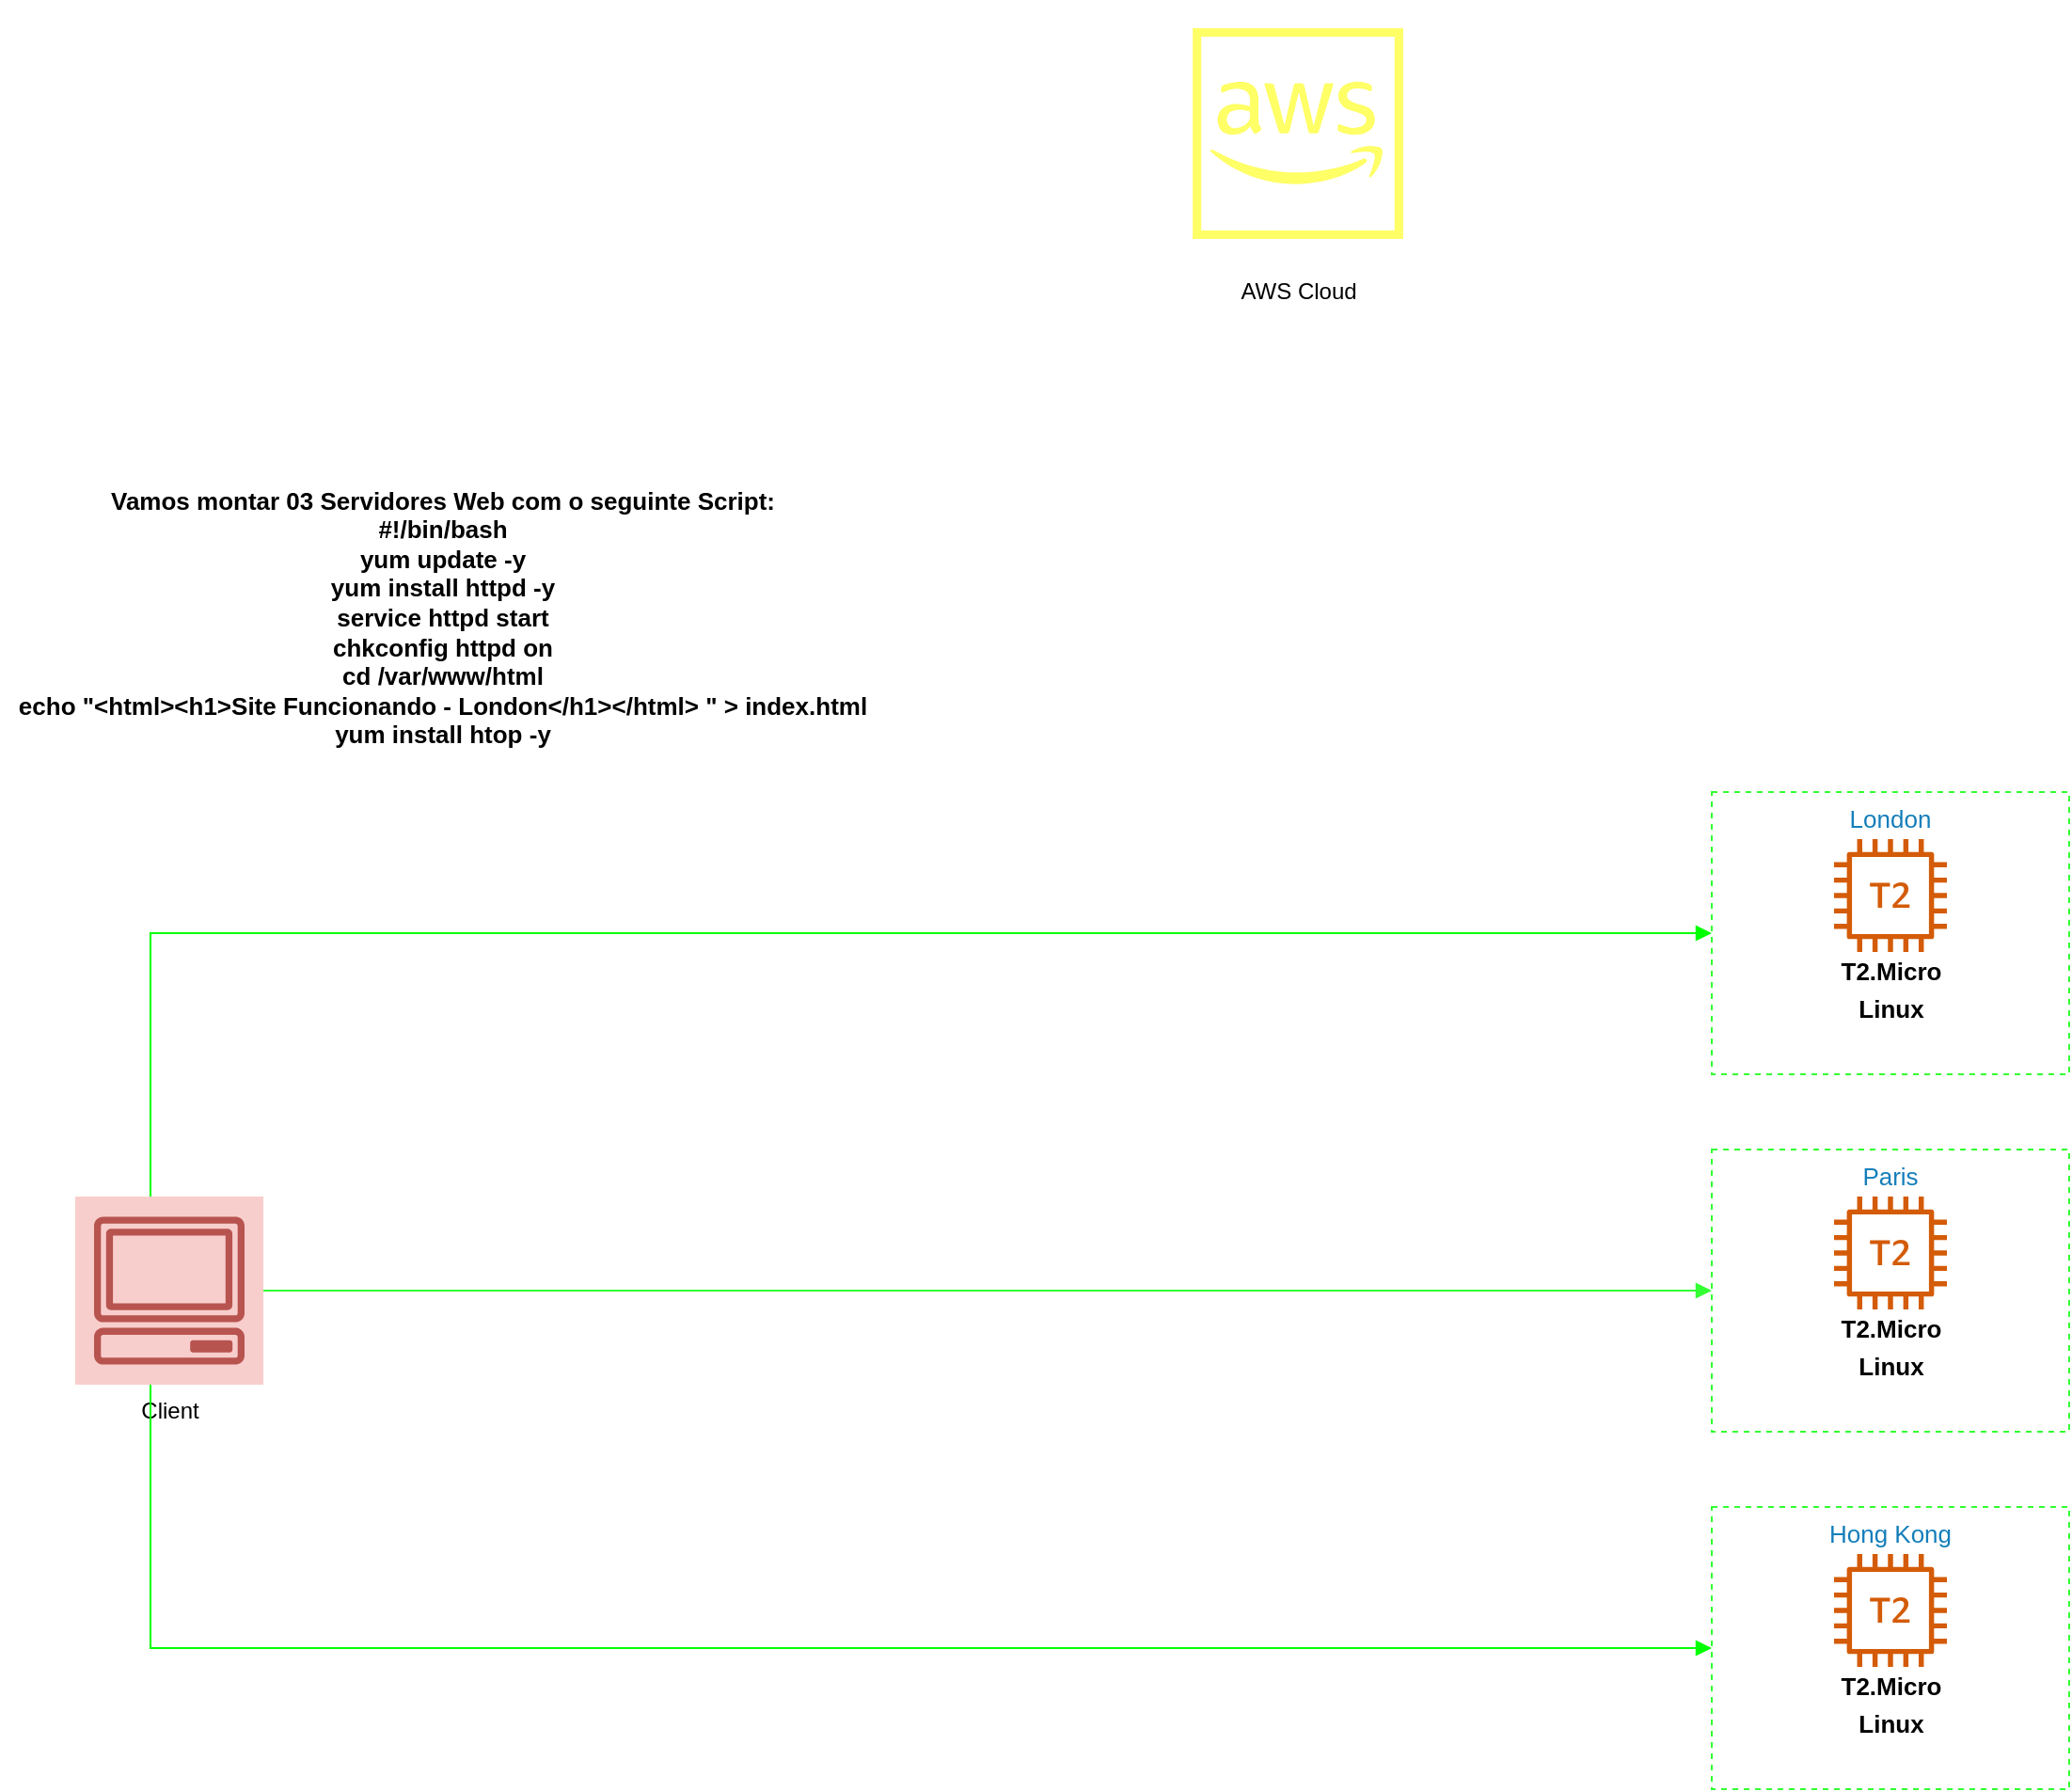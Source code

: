 <mxfile version="18.0.1" type="device"><diagram id="9BiQCp6GYAmAdXBX8bTq" name="Route53"><mxGraphModel dx="1422" dy="804" grid="1" gridSize="10" guides="1" tooltips="1" connect="1" arrows="1" fold="1" page="1" pageScale="1" pageWidth="100000" pageHeight="100000" math="0" shadow="0"><root><mxCell id="0"/><mxCell id="1" parent="0"/><mxCell id="rX6Z9CAhZnQAmIo7x11X-2" value="AWS Cloud" style="sketch=0;outlineConnect=0;dashed=0;verticalLabelPosition=bottom;verticalAlign=top;align=center;html=1;fontSize=12;fontStyle=0;aspect=fixed;shape=mxgraph.aws4.resourceIcon;resIcon=mxgraph.aws4.aws_cloud;strokeColor=#FFFF66;" vertex="1" parent="1"><mxGeometry x="690" y="60" width="140" height="140" as="geometry"/></mxCell><mxCell id="rX6Z9CAhZnQAmIo7x11X-3" value="&lt;font style=&quot;font-size: 13px;&quot;&gt;&lt;b style=&quot;&quot;&gt;Vamos montar 03 Servidores Web com o seguinte Script:&lt;/b&gt;&lt;br&gt;&lt;/font&gt;&lt;div style=&quot;font-size: 13px;&quot;&gt;&lt;b&gt;&lt;font style=&quot;font-size: 13px;&quot;&gt;#!/bin/bash&lt;/font&gt;&lt;/b&gt;&lt;/div&gt;&lt;div style=&quot;font-size: 13px;&quot;&gt;&lt;b&gt;&lt;font style=&quot;font-size: 13px;&quot;&gt;yum update -y&lt;/font&gt;&lt;/b&gt;&lt;/div&gt;&lt;div style=&quot;font-size: 13px;&quot;&gt;&lt;b&gt;&lt;font style=&quot;font-size: 13px;&quot;&gt;yum install httpd -y&lt;/font&gt;&lt;/b&gt;&lt;/div&gt;&lt;div style=&quot;font-size: 13px;&quot;&gt;&lt;b&gt;&lt;font style=&quot;font-size: 13px;&quot;&gt;service httpd start&lt;/font&gt;&lt;/b&gt;&lt;/div&gt;&lt;div style=&quot;font-size: 13px;&quot;&gt;&lt;b&gt;&lt;font style=&quot;font-size: 13px;&quot;&gt;chkconfig httpd on&lt;/font&gt;&lt;/b&gt;&lt;/div&gt;&lt;div style=&quot;font-size: 13px;&quot;&gt;&lt;b&gt;&lt;font style=&quot;font-size: 13px;&quot;&gt;cd /var/www/html&lt;/font&gt;&lt;/b&gt;&lt;/div&gt;&lt;div style=&quot;font-size: 13px;&quot;&gt;&lt;b&gt;&lt;font style=&quot;font-size: 13px;&quot;&gt;echo &quot;&amp;lt;html&amp;gt;&amp;lt;h1&amp;gt;Site Funcionando - London&amp;lt;/h1&amp;gt;&amp;lt;/html&amp;gt; &quot; &amp;gt; index.html&lt;/font&gt;&lt;/b&gt;&lt;/div&gt;&lt;div style=&quot;font-size: 13px;&quot;&gt;&lt;b&gt;&lt;font style=&quot;font-size: 13px;&quot;&gt;yum install htop -y&lt;/font&gt;&lt;/b&gt;&lt;/div&gt;&lt;div style=&quot;font-weight: bold; font-size: 13px;&quot;&gt;&lt;br&gt;&lt;/div&gt;" style="text;html=1;align=center;verticalAlign=middle;resizable=0;points=[];autosize=1;strokeColor=none;fillColor=none;strokeWidth=20;" vertex="1" parent="1"><mxGeometry x="70" y="320" width="470" height="150" as="geometry"/></mxCell><mxCell id="rX6Z9CAhZnQAmIo7x11X-4" value="Client" style="sketch=0;outlineConnect=0;strokeColor=#b85450;fillColor=#f8cecc;dashed=0;verticalLabelPosition=bottom;verticalAlign=top;align=center;html=1;fontSize=12;fontStyle=0;aspect=fixed;shape=mxgraph.aws4.resourceIcon;resIcon=mxgraph.aws4.client;" vertex="1" parent="1"><mxGeometry x="110" y="695" width="100" height="100" as="geometry"/></mxCell><mxCell id="rX6Z9CAhZnQAmIo7x11X-5" value="London" style="fillColor=none;strokeColor=#33FF33;dashed=1;verticalAlign=top;fontStyle=0;fontColor=#147EBA;fontSize=13;" vertex="1" parent="1"><mxGeometry x="980" y="480" width="190" height="150" as="geometry"/></mxCell><mxCell id="rX6Z9CAhZnQAmIo7x11X-6" value="Paris" style="fillColor=none;strokeColor=#33FF33;dashed=1;verticalAlign=top;fontStyle=0;fontColor=#147EBA;fontSize=13;" vertex="1" parent="1"><mxGeometry x="980" y="670" width="190" height="150" as="geometry"/></mxCell><mxCell id="rX6Z9CAhZnQAmIo7x11X-7" value="Hong Kong" style="fillColor=none;strokeColor=#33FF33;dashed=1;verticalAlign=top;fontStyle=0;fontColor=#147EBA;fontSize=13;" vertex="1" parent="1"><mxGeometry x="980" y="860" width="190" height="150" as="geometry"/></mxCell><mxCell id="rX6Z9CAhZnQAmIo7x11X-11" value="" style="sketch=0;outlineConnect=0;fontColor=#232F3E;gradientColor=none;fillColor=#D45B07;strokeColor=none;dashed=0;verticalLabelPosition=bottom;verticalAlign=top;align=center;html=1;fontSize=12;fontStyle=0;aspect=fixed;pointerEvents=1;shape=mxgraph.aws4.t2_instance;" vertex="1" parent="1"><mxGeometry x="1045" y="505" width="60" height="60" as="geometry"/></mxCell><mxCell id="rX6Z9CAhZnQAmIo7x11X-12" value="&lt;b&gt;T2.Micro&lt;/b&gt;" style="text;html=1;align=center;verticalAlign=middle;resizable=0;points=[];autosize=1;strokeColor=none;fillColor=none;fontSize=13;" vertex="1" parent="1"><mxGeometry x="1040" y="565" width="70" height="20" as="geometry"/></mxCell><mxCell id="rX6Z9CAhZnQAmIo7x11X-13" value="&lt;b&gt;Linux&lt;/b&gt;" style="text;html=1;align=center;verticalAlign=middle;resizable=0;points=[];autosize=1;strokeColor=none;fillColor=none;fontSize=13;" vertex="1" parent="1"><mxGeometry x="1050" y="585" width="50" height="20" as="geometry"/></mxCell><mxCell id="rX6Z9CAhZnQAmIo7x11X-16" value="" style="sketch=0;outlineConnect=0;fontColor=#232F3E;gradientColor=none;fillColor=#D45B07;strokeColor=none;dashed=0;verticalLabelPosition=bottom;verticalAlign=top;align=center;html=1;fontSize=12;fontStyle=0;aspect=fixed;pointerEvents=1;shape=mxgraph.aws4.t2_instance;" vertex="1" parent="1"><mxGeometry x="1045" y="695" width="60" height="60" as="geometry"/></mxCell><mxCell id="rX6Z9CAhZnQAmIo7x11X-17" value="&lt;b&gt;T2.Micro&lt;/b&gt;" style="text;html=1;align=center;verticalAlign=middle;resizable=0;points=[];autosize=1;strokeColor=none;fillColor=none;fontSize=13;" vertex="1" parent="1"><mxGeometry x="1040" y="755" width="70" height="20" as="geometry"/></mxCell><mxCell id="rX6Z9CAhZnQAmIo7x11X-18" value="&lt;b&gt;Linux&lt;/b&gt;" style="text;html=1;align=center;verticalAlign=middle;resizable=0;points=[];autosize=1;strokeColor=none;fillColor=none;fontSize=13;" vertex="1" parent="1"><mxGeometry x="1050" y="775" width="50" height="20" as="geometry"/></mxCell><mxCell id="rX6Z9CAhZnQAmIo7x11X-19" value="" style="sketch=0;outlineConnect=0;fontColor=#232F3E;gradientColor=none;fillColor=#D45B07;strokeColor=none;dashed=0;verticalLabelPosition=bottom;verticalAlign=top;align=center;html=1;fontSize=12;fontStyle=0;aspect=fixed;pointerEvents=1;shape=mxgraph.aws4.t2_instance;" vertex="1" parent="1"><mxGeometry x="1045" y="885" width="60" height="60" as="geometry"/></mxCell><mxCell id="rX6Z9CAhZnQAmIo7x11X-20" value="&lt;b&gt;T2.Micro&lt;/b&gt;" style="text;html=1;align=center;verticalAlign=middle;resizable=0;points=[];autosize=1;strokeColor=none;fillColor=none;fontSize=13;" vertex="1" parent="1"><mxGeometry x="1040" y="945" width="70" height="20" as="geometry"/></mxCell><mxCell id="rX6Z9CAhZnQAmIo7x11X-21" value="&lt;b&gt;Linux&lt;/b&gt;" style="text;html=1;align=center;verticalAlign=middle;resizable=0;points=[];autosize=1;strokeColor=none;fillColor=none;fontSize=13;" vertex="1" parent="1"><mxGeometry x="1050" y="965" width="50" height="20" as="geometry"/></mxCell><mxCell id="rX6Z9CAhZnQAmIo7x11X-22" value="" style="edgeStyle=orthogonalEdgeStyle;html=1;endArrow=block;elbow=vertical;startArrow=none;endFill=1;strokeColor=#33FF33;rounded=0;fontSize=13;fillColor=#f8cecc;" edge="1" parent="1" source="rX6Z9CAhZnQAmIo7x11X-4" target="rX6Z9CAhZnQAmIo7x11X-6"><mxGeometry width="100" relative="1" as="geometry"><mxPoint x="370" y="744.5" as="sourcePoint"/><mxPoint x="470" y="744.5" as="targetPoint"/></mxGeometry></mxCell><mxCell id="rX6Z9CAhZnQAmIo7x11X-24" value="" style="edgeStyle=orthogonalEdgeStyle;html=1;endArrow=block;elbow=vertical;startArrow=none;endFill=1;strokeColor=#00FF00;rounded=0;fontSize=13;" edge="1" parent="1" source="rX6Z9CAhZnQAmIo7x11X-4" target="rX6Z9CAhZnQAmIo7x11X-7"><mxGeometry width="100" relative="1" as="geometry"><mxPoint x="350" y="944" as="sourcePoint"/><mxPoint x="640" y="980" as="targetPoint"/><Array as="points"><mxPoint x="150" y="935"/></Array></mxGeometry></mxCell><mxCell id="rX6Z9CAhZnQAmIo7x11X-25" value="" style="edgeStyle=orthogonalEdgeStyle;html=1;endArrow=block;elbow=vertical;startArrow=none;endFill=1;strokeColor=#00FF00;rounded=0;fontSize=13;entryX=0;entryY=0.5;entryDx=0;entryDy=0;" edge="1" parent="1" source="rX6Z9CAhZnQAmIo7x11X-4" target="rX6Z9CAhZnQAmIo7x11X-5"><mxGeometry width="100" relative="1" as="geometry"><mxPoint x="350" y="695" as="sourcePoint"/><mxPoint x="450" y="695" as="targetPoint"/><Array as="points"><mxPoint x="150" y="555"/></Array></mxGeometry></mxCell></root></mxGraphModel></diagram></mxfile>